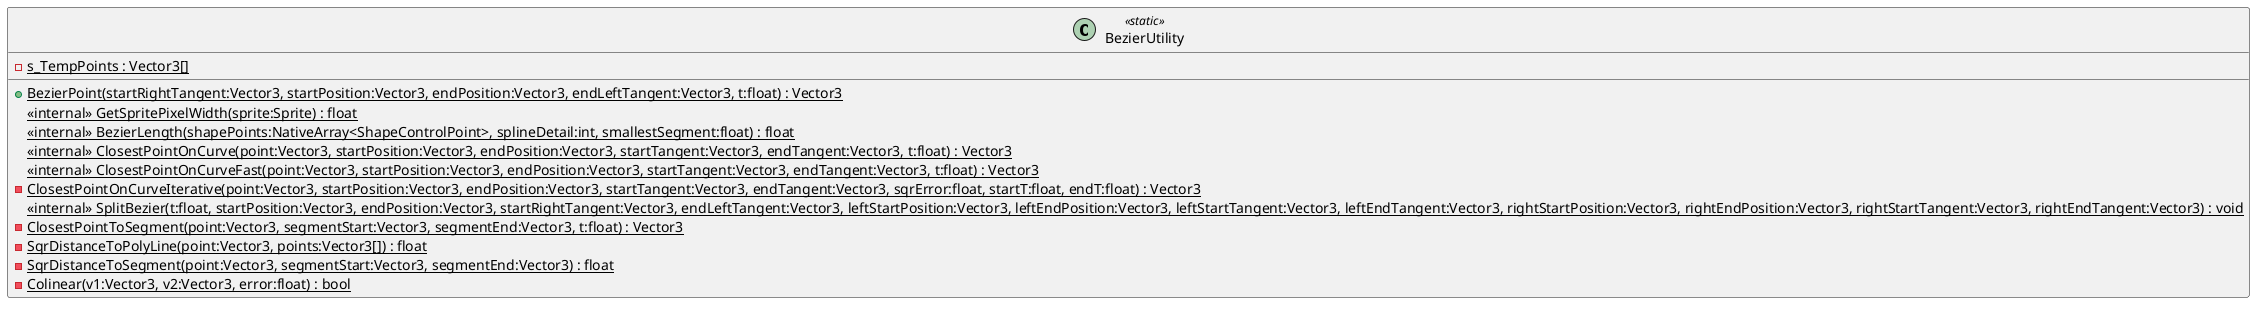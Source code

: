 @startuml
class BezierUtility <<static>> {
    {static} - s_TempPoints : Vector3[]
    + {static} BezierPoint(startRightTangent:Vector3, startPosition:Vector3, endPosition:Vector3, endLeftTangent:Vector3, t:float) : Vector3
    <<internal>> {static} GetSpritePixelWidth(sprite:Sprite) : float
    <<internal>> {static} BezierLength(shapePoints:NativeArray<ShapeControlPoint>, splineDetail:int, smallestSegment:float) : float
    <<internal>> {static} ClosestPointOnCurve(point:Vector3, startPosition:Vector3, endPosition:Vector3, startTangent:Vector3, endTangent:Vector3, t:float) : Vector3
    <<internal>> {static} ClosestPointOnCurveFast(point:Vector3, startPosition:Vector3, endPosition:Vector3, startTangent:Vector3, endTangent:Vector3, t:float) : Vector3
    - {static} ClosestPointOnCurveIterative(point:Vector3, startPosition:Vector3, endPosition:Vector3, startTangent:Vector3, endTangent:Vector3, sqrError:float, startT:float, endT:float) : Vector3
    <<internal>> {static} SplitBezier(t:float, startPosition:Vector3, endPosition:Vector3, startRightTangent:Vector3, endLeftTangent:Vector3, leftStartPosition:Vector3, leftEndPosition:Vector3, leftStartTangent:Vector3, leftEndTangent:Vector3, rightStartPosition:Vector3, rightEndPosition:Vector3, rightStartTangent:Vector3, rightEndTangent:Vector3) : void
    - {static} ClosestPointToSegment(point:Vector3, segmentStart:Vector3, segmentEnd:Vector3, t:float) : Vector3
    - {static} SqrDistanceToPolyLine(point:Vector3, points:Vector3[]) : float
    - {static} SqrDistanceToSegment(point:Vector3, segmentStart:Vector3, segmentEnd:Vector3) : float
    - {static} Colinear(v1:Vector3, v2:Vector3, error:float) : bool
}
@enduml
